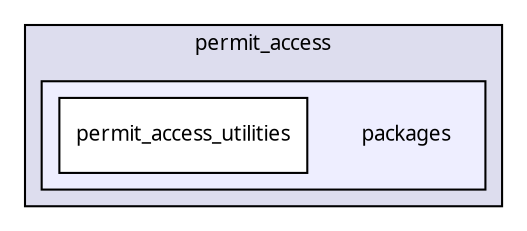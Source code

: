 digraph "packages/permit/packages/permit_access/packages/" {
  compound=true
  node [ fontsize="10", fontname="FreeSans.ttf"];
  edge [ labelfontsize="10", labelfontname="FreeSans.ttf"];
  subgraph clusterdir_2fb69b9ae0be7b34910b58aa15ac096d {
    graph [ bgcolor="#ddddee", pencolor="black", label="permit_access" fontname="FreeSans.ttf", fontsize="10", URL="dir_2fb69b9ae0be7b34910b58aa15ac096d.html"]
  subgraph clusterdir_0d65b00d7ff676a4fc53197cc71f4b09 {
    graph [ bgcolor="#eeeeff", pencolor="black", label="" URL="dir_0d65b00d7ff676a4fc53197cc71f4b09.html"];
    dir_0d65b00d7ff676a4fc53197cc71f4b09 [shape=plaintext label="packages"];
    dir_7253a27e38e7e72536b0f1f9adaa372a [shape=box label="permit_access_utilities" color="black" fillcolor="white" style="filled" URL="dir_7253a27e38e7e72536b0f1f9adaa372a.html"];
  }
  }
}
